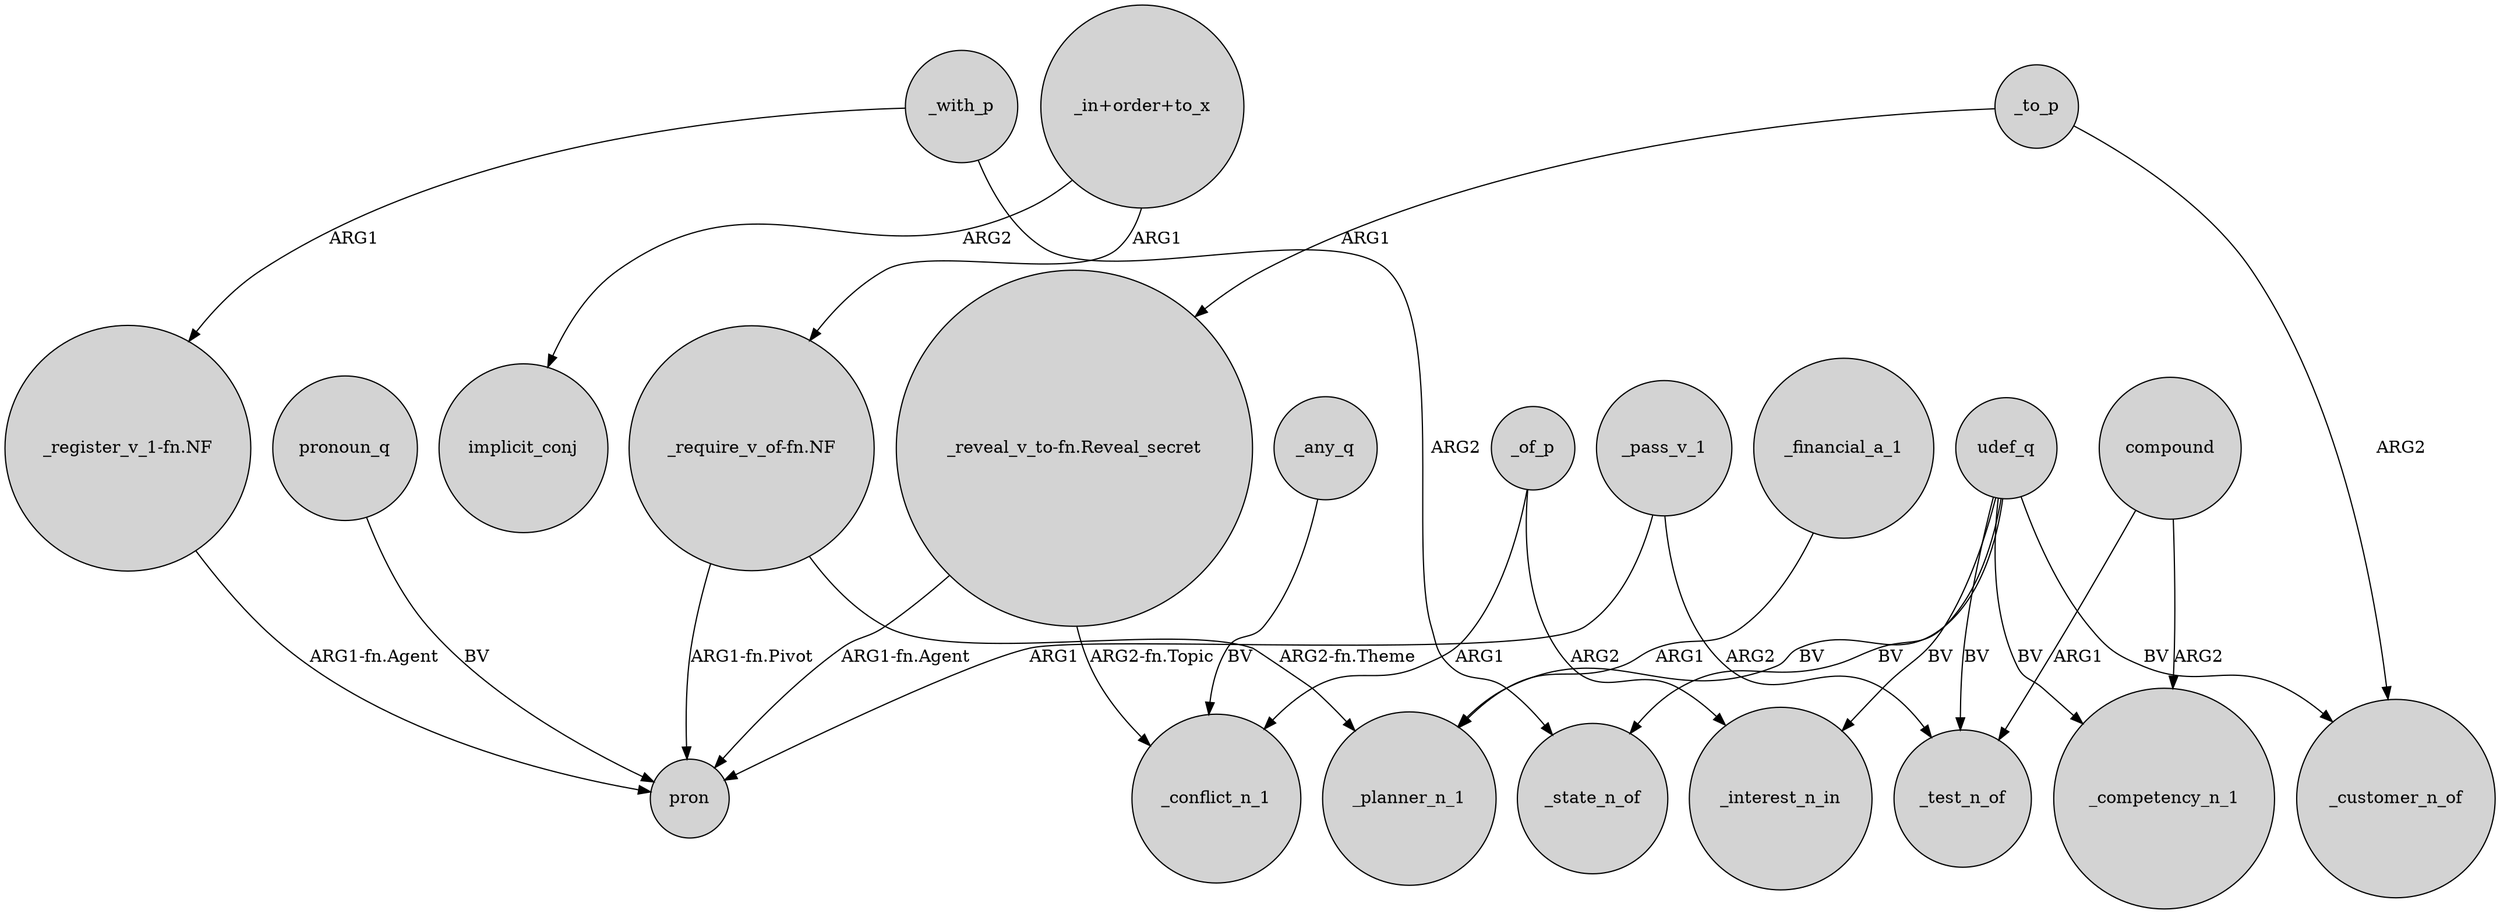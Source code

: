 digraph {
	node [shape=circle style=filled]
	_of_p -> _interest_n_in [label=ARG2]
	"_in+order+to_x" -> "_require_v_of-fn.NF" [label=ARG1]
	"_reveal_v_to-fn.Reveal_secret" -> pron [label="ARG1-fn.Agent"]
	_with_p -> "_register_v_1-fn.NF" [label=ARG1]
	udef_q -> _state_n_of [label=BV]
	udef_q -> _test_n_of [label=BV]
	udef_q -> _competency_n_1 [label=BV]
	udef_q -> _interest_n_in [label=BV]
	"_reveal_v_to-fn.Reveal_secret" -> _conflict_n_1 [label="ARG2-fn.Topic"]
	_with_p -> _state_n_of [label=ARG2]
	pronoun_q -> pron [label=BV]
	_to_p -> "_reveal_v_to-fn.Reveal_secret" [label=ARG1]
	"_require_v_of-fn.NF" -> pron [label="ARG1-fn.Pivot"]
	_of_p -> _conflict_n_1 [label=ARG1]
	udef_q -> _customer_n_of [label=BV]
	udef_q -> _planner_n_1 [label=BV]
	compound -> _competency_n_1 [label=ARG2]
	compound -> _test_n_of [label=ARG1]
	"_require_v_of-fn.NF" -> _planner_n_1 [label="ARG2-fn.Theme"]
	_pass_v_1 -> _test_n_of [label=ARG2]
	_financial_a_1 -> _planner_n_1 [label=ARG1]
	_to_p -> _customer_n_of [label=ARG2]
	"_in+order+to_x" -> implicit_conj [label=ARG2]
	_pass_v_1 -> pron [label=ARG1]
	_any_q -> _conflict_n_1 [label=BV]
	"_register_v_1-fn.NF" -> pron [label="ARG1-fn.Agent"]
}
